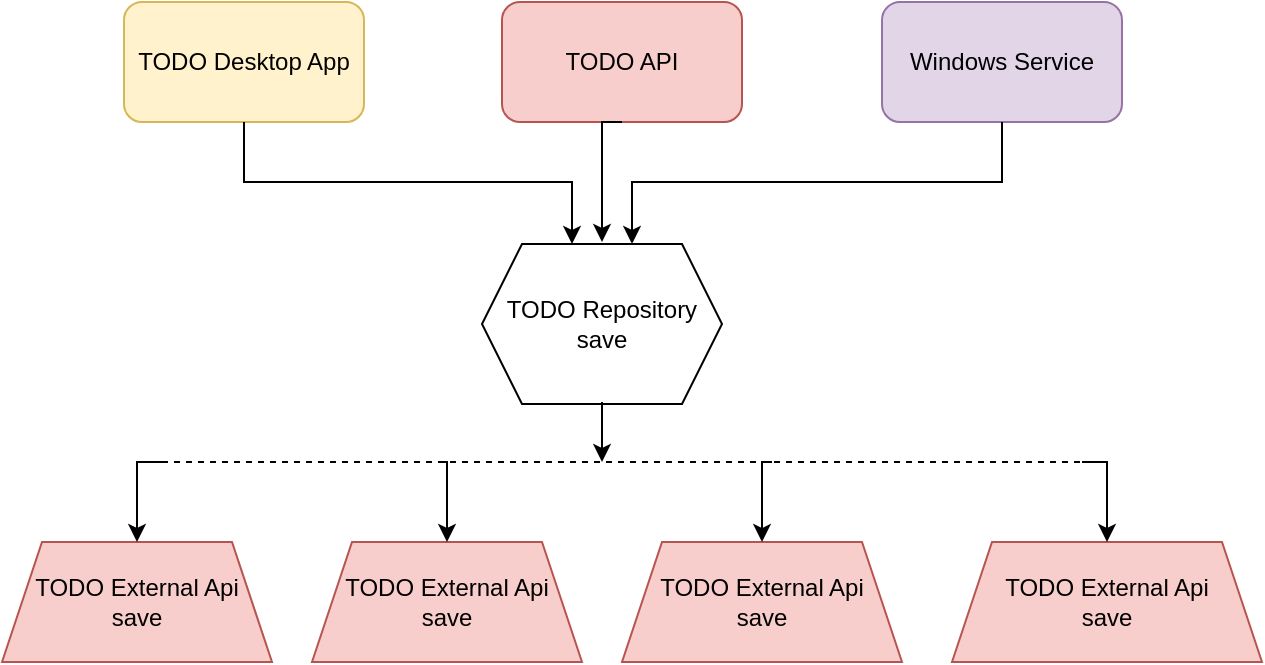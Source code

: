 <mxfile version="16.5.3" type="device"><diagram id="x4S7omY5fxkEbrkbR1eb" name="Page-1"><mxGraphModel dx="983" dy="571" grid="1" gridSize="10" guides="1" tooltips="1" connect="1" arrows="1" fold="1" page="1" pageScale="1" pageWidth="827" pageHeight="1169" math="0" shadow="0"><root><mxCell id="0"/><mxCell id="1" parent="0"/><mxCell id="TnWIGwjd_cyptz7UGLK9-2" value="Windows Service" style="rounded=1;whiteSpace=wrap;html=1;fillColor=#e1d5e7;strokeColor=#9673a6;" vertex="1" parent="1"><mxGeometry x="580" y="210" width="120" height="60" as="geometry"/></mxCell><mxCell id="TnWIGwjd_cyptz7UGLK9-4" value="TODO API" style="rounded=1;whiteSpace=wrap;html=1;fillColor=#f8cecc;strokeColor=#b85450;" vertex="1" parent="1"><mxGeometry x="390" y="210" width="120" height="60" as="geometry"/></mxCell><mxCell id="TnWIGwjd_cyptz7UGLK9-5" value="TODO Desktop App" style="rounded=1;whiteSpace=wrap;html=1;fillColor=#fff2cc;strokeColor=#d6b656;" vertex="1" parent="1"><mxGeometry x="201" y="210" width="120" height="60" as="geometry"/></mxCell><mxCell id="TnWIGwjd_cyptz7UGLK9-6" value="TODO Repository save" style="shape=hexagon;perimeter=hexagonPerimeter2;whiteSpace=wrap;html=1;fixedSize=1;" vertex="1" parent="1"><mxGeometry x="380" y="331" width="120" height="80" as="geometry"/></mxCell><mxCell id="TnWIGwjd_cyptz7UGLK9-7" value="TODO External Api&lt;br&gt;save" style="shape=trapezoid;perimeter=trapezoidPerimeter;whiteSpace=wrap;html=1;fixedSize=1;fillColor=#f8cecc;strokeColor=#b85450;" vertex="1" parent="1"><mxGeometry x="140" y="480" width="135" height="60" as="geometry"/></mxCell><mxCell id="TnWIGwjd_cyptz7UGLK9-10" value="&lt;span&gt;TODO External Api&lt;/span&gt;&lt;br&gt;&lt;span&gt;save&lt;/span&gt;" style="shape=trapezoid;perimeter=trapezoidPerimeter;whiteSpace=wrap;html=1;fixedSize=1;fillColor=#f8cecc;strokeColor=#b85450;" vertex="1" parent="1"><mxGeometry x="295" y="480" width="135" height="60" as="geometry"/></mxCell><mxCell id="TnWIGwjd_cyptz7UGLK9-11" value="&lt;span&gt;TODO External Api&lt;/span&gt;&lt;br&gt;&lt;span&gt;save&lt;/span&gt;" style="shape=trapezoid;perimeter=trapezoidPerimeter;whiteSpace=wrap;html=1;fixedSize=1;fillColor=#f8cecc;strokeColor=#b85450;" vertex="1" parent="1"><mxGeometry x="450" y="480" width="140" height="60" as="geometry"/></mxCell><mxCell id="TnWIGwjd_cyptz7UGLK9-12" value="&lt;span&gt;TODO External Api&lt;/span&gt;&lt;br&gt;&lt;span&gt;save&lt;/span&gt;" style="shape=trapezoid;perimeter=trapezoidPerimeter;whiteSpace=wrap;html=1;fixedSize=1;fillColor=#f8cecc;strokeColor=#b85450;" vertex="1" parent="1"><mxGeometry x="615" y="480" width="155" height="60" as="geometry"/></mxCell><mxCell id="TnWIGwjd_cyptz7UGLK9-14" value="" style="edgeStyle=segmentEdgeStyle;endArrow=classic;html=1;rounded=0;entryX=0.375;entryY=0;entryDx=0;entryDy=0;exitX=0.5;exitY=1;exitDx=0;exitDy=0;" edge="1" parent="1" source="TnWIGwjd_cyptz7UGLK9-5" target="TnWIGwjd_cyptz7UGLK9-6"><mxGeometry width="50" height="50" relative="1" as="geometry"><mxPoint x="240" y="260" as="sourcePoint"/><mxPoint x="290" y="210" as="targetPoint"/><Array as="points"><mxPoint x="261" y="300"/><mxPoint x="425" y="300"/></Array></mxGeometry></mxCell><mxCell id="TnWIGwjd_cyptz7UGLK9-15" value="" style="edgeStyle=segmentEdgeStyle;endArrow=classic;html=1;rounded=0;exitX=0.5;exitY=1;exitDx=0;exitDy=0;" edge="1" parent="1" source="TnWIGwjd_cyptz7UGLK9-4"><mxGeometry width="50" height="50" relative="1" as="geometry"><mxPoint x="450" y="260" as="sourcePoint"/><mxPoint x="440" y="330" as="targetPoint"/></mxGeometry></mxCell><mxCell id="TnWIGwjd_cyptz7UGLK9-16" value="" style="edgeStyle=segmentEdgeStyle;endArrow=classic;html=1;rounded=0;entryX=0.625;entryY=0;entryDx=0;entryDy=0;" edge="1" parent="1" target="TnWIGwjd_cyptz7UGLK9-6"><mxGeometry width="50" height="50" relative="1" as="geometry"><mxPoint x="640" y="270" as="sourcePoint"/><mxPoint x="670" y="220" as="targetPoint"/><Array as="points"><mxPoint x="640" y="300"/><mxPoint x="455" y="300"/></Array></mxGeometry></mxCell><mxCell id="TnWIGwjd_cyptz7UGLK9-17" value="" style="endArrow=none;dashed=1;html=1;rounded=0;" edge="1" parent="1"><mxGeometry width="50" height="50" relative="1" as="geometry"><mxPoint x="220" y="440" as="sourcePoint"/><mxPoint x="680" y="440" as="targetPoint"/></mxGeometry></mxCell><mxCell id="TnWIGwjd_cyptz7UGLK9-18" value="" style="edgeStyle=segmentEdgeStyle;endArrow=classic;html=1;rounded=0;entryX=0.5;entryY=0;entryDx=0;entryDy=0;" edge="1" parent="1" target="TnWIGwjd_cyptz7UGLK9-7"><mxGeometry width="50" height="50" relative="1" as="geometry"><mxPoint x="220" y="440" as="sourcePoint"/><mxPoint x="440" y="360" as="targetPoint"/></mxGeometry></mxCell><mxCell id="TnWIGwjd_cyptz7UGLK9-19" value="" style="edgeStyle=segmentEdgeStyle;endArrow=classic;html=1;rounded=0;entryX=0.5;entryY=0;entryDx=0;entryDy=0;" edge="1" parent="1" target="TnWIGwjd_cyptz7UGLK9-10"><mxGeometry width="50" height="50" relative="1" as="geometry"><mxPoint x="360" y="440" as="sourcePoint"/><mxPoint x="390" y="420" as="targetPoint"/></mxGeometry></mxCell><mxCell id="TnWIGwjd_cyptz7UGLK9-20" value="" style="edgeStyle=segmentEdgeStyle;endArrow=classic;html=1;rounded=0;entryX=0.5;entryY=0;entryDx=0;entryDy=0;" edge="1" parent="1" target="TnWIGwjd_cyptz7UGLK9-11"><mxGeometry width="50" height="50" relative="1" as="geometry"><mxPoint x="525" y="440" as="sourcePoint"/><mxPoint x="550" y="440" as="targetPoint"/></mxGeometry></mxCell><mxCell id="TnWIGwjd_cyptz7UGLK9-21" value="" style="edgeStyle=segmentEdgeStyle;endArrow=classic;html=1;rounded=0;entryX=0.5;entryY=0;entryDx=0;entryDy=0;" edge="1" parent="1" target="TnWIGwjd_cyptz7UGLK9-12"><mxGeometry width="50" height="50" relative="1" as="geometry"><mxPoint x="680" y="440" as="sourcePoint"/><mxPoint x="700" y="440" as="targetPoint"/></mxGeometry></mxCell><mxCell id="TnWIGwjd_cyptz7UGLK9-22" value="" style="edgeStyle=segmentEdgeStyle;endArrow=classic;html=1;rounded=0;" edge="1" parent="1"><mxGeometry width="50" height="50" relative="1" as="geometry"><mxPoint x="440" y="410" as="sourcePoint"/><mxPoint x="440" y="440" as="targetPoint"/></mxGeometry></mxCell><mxCell id="TnWIGwjd_cyptz7UGLK9-23" value="" style="shape=image;verticalLabelPosition=bottom;labelBackgroundColor=default;verticalAlign=top;aspect=fixed;imageAspect=0;image=https://emp.neosofttech.com/assets/39f3a45f/assets/images/neosoft.svg;" vertex="1" parent="1"><mxGeometry x="580" y="379" width="119.5" height="32" as="geometry"/></mxCell></root></mxGraphModel></diagram></mxfile>